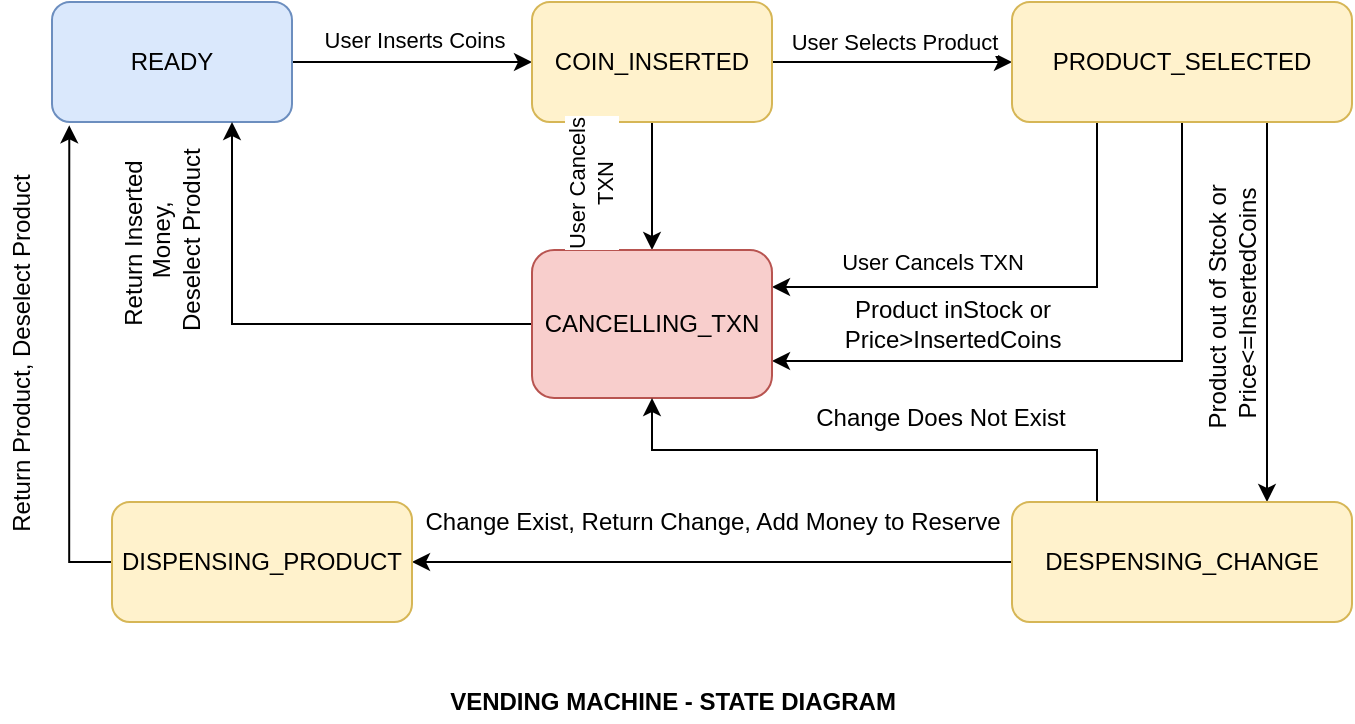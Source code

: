 <mxfile version="13.0.1" type="device" pages="2"><diagram id="UOAJ_CdrnyeK1d8Z_YCp" name="Version1"><mxGraphModel dx="782" dy="429" grid="1" gridSize="10" guides="1" tooltips="1" connect="1" arrows="1" fold="1" page="1" pageScale="1" pageWidth="827" pageHeight="1169" math="0" shadow="0"><root><mxCell id="0"/><mxCell id="1" parent="0"/><mxCell id="IQVX4GKMrtubrwXtTu5h-6" style="edgeStyle=orthogonalEdgeStyle;rounded=0;orthogonalLoop=1;jettySize=auto;html=1;exitX=1;exitY=0.5;exitDx=0;exitDy=0;entryX=0;entryY=0.5;entryDx=0;entryDy=0;" parent="1" source="IQVX4GKMrtubrwXtTu5h-3" target="IQVX4GKMrtubrwXtTu5h-4" edge="1"><mxGeometry relative="1" as="geometry"/></mxCell><mxCell id="IQVX4GKMrtubrwXtTu5h-7" value="User Inserts Coins" style="edgeLabel;html=1;align=center;verticalAlign=middle;resizable=0;points=[];" parent="IQVX4GKMrtubrwXtTu5h-6" vertex="1" connectable="0"><mxGeometry x="0.011" y="11" relative="1" as="geometry"><mxPoint as="offset"/></mxGeometry></mxCell><mxCell id="IQVX4GKMrtubrwXtTu5h-3" value="READY" style="rounded=1;whiteSpace=wrap;html=1;fillColor=#dae8fc;strokeColor=#6c8ebf;" parent="1" vertex="1"><mxGeometry x="40" y="280" width="120" height="60" as="geometry"/></mxCell><mxCell id="IQVX4GKMrtubrwXtTu5h-8" style="edgeStyle=orthogonalEdgeStyle;rounded=0;orthogonalLoop=1;jettySize=auto;html=1;exitX=1;exitY=0.5;exitDx=0;exitDy=0;entryX=0;entryY=0.5;entryDx=0;entryDy=0;" parent="1" source="IQVX4GKMrtubrwXtTu5h-4" target="IQVX4GKMrtubrwXtTu5h-5" edge="1"><mxGeometry relative="1" as="geometry"/></mxCell><mxCell id="IQVX4GKMrtubrwXtTu5h-9" value="User Selects Product" style="edgeLabel;html=1;align=center;verticalAlign=middle;resizable=0;points=[];" parent="IQVX4GKMrtubrwXtTu5h-8" vertex="1" connectable="0"><mxGeometry x="0.011" y="10" relative="1" as="geometry"><mxPoint as="offset"/></mxGeometry></mxCell><mxCell id="IQVX4GKMrtubrwXtTu5h-32" style="edgeStyle=orthogonalEdgeStyle;rounded=0;orthogonalLoop=1;jettySize=auto;html=1;exitX=0.5;exitY=1;exitDx=0;exitDy=0;entryX=0.5;entryY=0;entryDx=0;entryDy=0;" parent="1" source="IQVX4GKMrtubrwXtTu5h-4" target="IQVX4GKMrtubrwXtTu5h-10" edge="1"><mxGeometry relative="1" as="geometry"/></mxCell><mxCell id="IQVX4GKMrtubrwXtTu5h-4" value="COIN_INSERTED" style="rounded=1;whiteSpace=wrap;html=1;fillColor=#fff2cc;strokeColor=#d6b656;" parent="1" vertex="1"><mxGeometry x="280" y="280" width="120" height="60" as="geometry"/></mxCell><mxCell id="IQVX4GKMrtubrwXtTu5h-31" style="edgeStyle=orthogonalEdgeStyle;rounded=0;orthogonalLoop=1;jettySize=auto;html=1;exitX=0.25;exitY=1;exitDx=0;exitDy=0;entryX=1;entryY=0.25;entryDx=0;entryDy=0;" parent="1" source="IQVX4GKMrtubrwXtTu5h-5" target="IQVX4GKMrtubrwXtTu5h-10" edge="1"><mxGeometry relative="1" as="geometry"/></mxCell><mxCell id="IQVX4GKMrtubrwXtTu5h-45" style="edgeStyle=orthogonalEdgeStyle;rounded=0;orthogonalLoop=1;jettySize=auto;html=1;exitX=0.75;exitY=1;exitDx=0;exitDy=0;entryX=0.75;entryY=0;entryDx=0;entryDy=0;" parent="1" source="IQVX4GKMrtubrwXtTu5h-5" target="IQVX4GKMrtubrwXtTu5h-21" edge="1"><mxGeometry relative="1" as="geometry"/></mxCell><mxCell id="IQVX4GKMrtubrwXtTu5h-46" style="edgeStyle=orthogonalEdgeStyle;rounded=0;orthogonalLoop=1;jettySize=auto;html=1;exitX=0.5;exitY=1;exitDx=0;exitDy=0;entryX=1;entryY=0.75;entryDx=0;entryDy=0;" parent="1" source="IQVX4GKMrtubrwXtTu5h-5" target="IQVX4GKMrtubrwXtTu5h-10" edge="1"><mxGeometry relative="1" as="geometry"/></mxCell><mxCell id="IQVX4GKMrtubrwXtTu5h-5" value="PRODUCT_SELECTED" style="rounded=1;whiteSpace=wrap;html=1;fillColor=#fff2cc;strokeColor=#d6b656;" parent="1" vertex="1"><mxGeometry x="520" y="280" width="170" height="60" as="geometry"/></mxCell><mxCell id="IQVX4GKMrtubrwXtTu5h-30" style="edgeStyle=orthogonalEdgeStyle;rounded=0;orthogonalLoop=1;jettySize=auto;html=1;exitX=0;exitY=0.5;exitDx=0;exitDy=0;entryX=0.75;entryY=1;entryDx=0;entryDy=0;" parent="1" source="IQVX4GKMrtubrwXtTu5h-10" target="IQVX4GKMrtubrwXtTu5h-3" edge="1"><mxGeometry relative="1" as="geometry"/></mxCell><mxCell id="IQVX4GKMrtubrwXtTu5h-10" value="CANCELLING_TXN" style="rounded=1;whiteSpace=wrap;html=1;fillColor=#f8cecc;strokeColor=#b85450;" parent="1" vertex="1"><mxGeometry x="280" y="404" width="120" height="74" as="geometry"/></mxCell><mxCell id="IQVX4GKMrtubrwXtTu5h-15" value="User Cancels TXN" style="edgeLabel;html=1;align=center;verticalAlign=middle;resizable=0;points=[];" parent="1" vertex="1" connectable="0"><mxGeometry x="480" y="410" as="geometry"><mxPoint as="offset"/></mxGeometry></mxCell><mxCell id="IQVX4GKMrtubrwXtTu5h-16" value="Return Inserted&lt;br&gt;&amp;nbsp;Money,&lt;br&gt;&amp;nbsp;Deselect Product" style="text;html=1;align=center;verticalAlign=middle;resizable=0;points=[];autosize=1;rotation=-90;" parent="1" vertex="1"><mxGeometry x="40" y="376" width="110" height="50" as="geometry"/></mxCell><mxCell id="IQVX4GKMrtubrwXtTu5h-26" style="edgeStyle=orthogonalEdgeStyle;rounded=0;orthogonalLoop=1;jettySize=auto;html=1;exitX=0;exitY=0.5;exitDx=0;exitDy=0;entryX=1;entryY=0.5;entryDx=0;entryDy=0;" parent="1" source="IQVX4GKMrtubrwXtTu5h-21" target="IQVX4GKMrtubrwXtTu5h-25" edge="1"><mxGeometry relative="1" as="geometry"/></mxCell><mxCell id="IQVX4GKMrtubrwXtTu5h-47" style="edgeStyle=orthogonalEdgeStyle;rounded=0;orthogonalLoop=1;jettySize=auto;html=1;exitX=0.25;exitY=0;exitDx=0;exitDy=0;entryX=0.5;entryY=1;entryDx=0;entryDy=0;" parent="1" source="IQVX4GKMrtubrwXtTu5h-21" target="IQVX4GKMrtubrwXtTu5h-10" edge="1"><mxGeometry relative="1" as="geometry"/></mxCell><mxCell id="IQVX4GKMrtubrwXtTu5h-21" value="DESPENSING_CHANGE" style="rounded=1;whiteSpace=wrap;html=1;fillColor=#fff2cc;strokeColor=#d6b656;" parent="1" vertex="1"><mxGeometry x="520" y="530" width="170" height="60" as="geometry"/></mxCell><mxCell id="IQVX4GKMrtubrwXtTu5h-24" value="Product out of Stcok or&amp;nbsp;&lt;br&gt;Price&amp;lt;=InsertedCoins" style="text;html=1;align=center;verticalAlign=middle;resizable=0;points=[];autosize=1;rotation=-90;" parent="1" vertex="1"><mxGeometry x="560" y="416" width="140" height="30" as="geometry"/></mxCell><mxCell id="IQVX4GKMrtubrwXtTu5h-34" style="edgeStyle=orthogonalEdgeStyle;rounded=0;orthogonalLoop=1;jettySize=auto;html=1;exitX=0;exitY=0.5;exitDx=0;exitDy=0;entryX=0.072;entryY=1.028;entryDx=0;entryDy=0;entryPerimeter=0;" parent="1" source="IQVX4GKMrtubrwXtTu5h-25" target="IQVX4GKMrtubrwXtTu5h-3" edge="1"><mxGeometry relative="1" as="geometry"/></mxCell><mxCell id="IQVX4GKMrtubrwXtTu5h-25" value="DISPENSING_PRODUCT" style="rounded=1;whiteSpace=wrap;html=1;fillColor=#fff2cc;strokeColor=#d6b656;" parent="1" vertex="1"><mxGeometry x="70" y="530" width="150" height="60" as="geometry"/></mxCell><mxCell id="IQVX4GKMrtubrwXtTu5h-28" value="Change Exist, Return Change, Add Money to Reserve" style="text;html=1;align=center;verticalAlign=middle;resizable=0;points=[];autosize=1;" parent="1" vertex="1"><mxGeometry x="220" y="530" width="300" height="20" as="geometry"/></mxCell><mxCell id="IQVX4GKMrtubrwXtTu5h-33" value="User Cancels &lt;br&gt;TXN" style="edgeLabel;html=1;align=center;verticalAlign=middle;resizable=0;points=[];rotation=270;" parent="1" vertex="1" connectable="0"><mxGeometry x="420" y="380" as="geometry"><mxPoint x="9.0" y="-111" as="offset"/></mxGeometry></mxCell><mxCell id="IQVX4GKMrtubrwXtTu5h-36" value="Change Does Not Exist" style="text;html=1;align=center;verticalAlign=middle;resizable=0;points=[];autosize=1;" parent="1" vertex="1"><mxGeometry x="414" y="478" width="140" height="20" as="geometry"/></mxCell><mxCell id="IQVX4GKMrtubrwXtTu5h-38" value="Return Product, Deselect Product" style="text;html=1;align=center;verticalAlign=middle;resizable=0;points=[];autosize=1;rotation=270;" parent="1" vertex="1"><mxGeometry x="-70" y="446" width="190" height="20" as="geometry"/></mxCell><mxCell id="IQVX4GKMrtubrwXtTu5h-48" value="Product inStock or&lt;br&gt;Price&amp;gt;InsertedCoins" style="text;html=1;align=center;verticalAlign=middle;resizable=0;points=[];autosize=1;" parent="1" vertex="1"><mxGeometry x="430" y="426" width="120" height="30" as="geometry"/></mxCell><mxCell id="IQVX4GKMrtubrwXtTu5h-49" value="&lt;b&gt;VENDING MACHINE - STATE DIAGRAM&lt;/b&gt;" style="text;html=1;align=center;verticalAlign=middle;resizable=0;points=[];autosize=1;" parent="1" vertex="1"><mxGeometry x="230" y="620" width="240" height="20" as="geometry"/></mxCell></root></mxGraphModel></diagram><diagram id="ZBWVn7KYM_9pzcMm510f" name="Version2"><mxGraphModel dx="782" dy="429" grid="1" gridSize="10" guides="1" tooltips="1" connect="1" arrows="1" fold="1" page="1" pageScale="1" pageWidth="827" pageHeight="1169" math="0" shadow="0"><root><mxCell id="bCvfSMIeml9NMLl86kyB-0"/><mxCell id="bCvfSMIeml9NMLl86kyB-1" parent="bCvfSMIeml9NMLl86kyB-0"/><mxCell id="SWjPSwmzAS3HBNDTY1SD-0" value="Shorten URL" style="ellipse;whiteSpace=wrap;html=1;" vertex="1" parent="bCvfSMIeml9NMLl86kyB-1"><mxGeometry x="330" y="180" width="140" height="70" as="geometry"/></mxCell><mxCell id="SWjPSwmzAS3HBNDTY1SD-45" style="edgeStyle=orthogonalEdgeStyle;rounded=0;orthogonalLoop=1;jettySize=auto;html=1;exitX=1;exitY=0.333;exitDx=0;exitDy=0;exitPerimeter=0;entryX=0.5;entryY=0;entryDx=0;entryDy=0;endArrow=none;endFill=0;" edge="1" parent="bCvfSMIeml9NMLl86kyB-1" source="SWjPSwmzAS3HBNDTY1SD-1" target="SWjPSwmzAS3HBNDTY1SD-27"><mxGeometry relative="1" as="geometry"/></mxCell><mxCell id="SWjPSwmzAS3HBNDTY1SD-1" value="User" style="shape=umlActor;verticalLabelPosition=bottom;labelBackgroundColor=#ffffff;verticalAlign=top;html=1;" vertex="1" parent="bCvfSMIeml9NMLl86kyB-1"><mxGeometry x="80" y="280" width="30" height="60" as="geometry"/></mxCell><mxCell id="SWjPSwmzAS3HBNDTY1SD-39" style="edgeStyle=orthogonalEdgeStyle;rounded=0;orthogonalLoop=1;jettySize=auto;html=1;exitX=0.75;exitY=0.1;exitDx=0;exitDy=0;exitPerimeter=0;entryX=0;entryY=0.5;entryDx=0;entryDy=0;endArrow=none;endFill=0;" edge="1" parent="bCvfSMIeml9NMLl86kyB-1" source="SWjPSwmzAS3HBNDTY1SD-3" target="SWjPSwmzAS3HBNDTY1SD-38"><mxGeometry relative="1" as="geometry"/></mxCell><mxCell id="SWjPSwmzAS3HBNDTY1SD-3" value="Member" style="shape=umlActor;verticalLabelPosition=bottom;labelBackgroundColor=#ffffff;verticalAlign=top;html=1;" vertex="1" parent="bCvfSMIeml9NMLl86kyB-1"><mxGeometry x="190" y="190" width="30" height="60" as="geometry"/></mxCell><mxCell id="SWjPSwmzAS3HBNDTY1SD-5" value="Non-Member" style="shape=umlActor;verticalLabelPosition=bottom;labelBackgroundColor=#ffffff;verticalAlign=top;html=1;" vertex="1" parent="bCvfSMIeml9NMLl86kyB-1"><mxGeometry x="190" y="390" width="30" height="60" as="geometry"/></mxCell><mxCell id="SWjPSwmzAS3HBNDTY1SD-16" value="" style="endArrow=none;html=1;entryX=0;entryY=0.5;entryDx=0;entryDy=0;" edge="1" parent="bCvfSMIeml9NMLl86kyB-1" target="SWjPSwmzAS3HBNDTY1SD-0"><mxGeometry width="50" height="50" relative="1" as="geometry"><mxPoint x="220" y="215" as="sourcePoint"/><mxPoint x="400" y="200" as="targetPoint"/></mxGeometry></mxCell><mxCell id="SWjPSwmzAS3HBNDTY1SD-19" value="Login/Register" style="ellipse;whiteSpace=wrap;html=1;" vertex="1" parent="bCvfSMIeml9NMLl86kyB-1"><mxGeometry x="590" y="180" width="140" height="70" as="geometry"/></mxCell><mxCell id="SWjPSwmzAS3HBNDTY1SD-22" value="" style="endArrow=block;endFill=0;endSize=12;html=1;exitX=0;exitY=0.333;exitDx=0;exitDy=0;exitPerimeter=0;entryX=1;entryY=0;entryDx=0;entryDy=0;entryPerimeter=0;" edge="1" parent="bCvfSMIeml9NMLl86kyB-1" source="SWjPSwmzAS3HBNDTY1SD-3" target="SWjPSwmzAS3HBNDTY1SD-1"><mxGeometry width="160" relative="1" as="geometry"><mxPoint x="300" y="230" as="sourcePoint"/><mxPoint x="460" y="230" as="targetPoint"/></mxGeometry></mxCell><mxCell id="SWjPSwmzAS3HBNDTY1SD-23" value="" style="endArrow=block;endFill=0;endSize=12;html=1;" edge="1" parent="bCvfSMIeml9NMLl86kyB-1" source="SWjPSwmzAS3HBNDTY1SD-5"><mxGeometry width="160" relative="1" as="geometry"><mxPoint x="300" y="230" as="sourcePoint"/><mxPoint x="110" y="360" as="targetPoint"/></mxGeometry></mxCell><mxCell id="SWjPSwmzAS3HBNDTY1SD-25" value="" style="endArrow=open;html=1;dashed=1;endFill=0;exitX=1;exitY=0.5;exitDx=0;exitDy=0;entryX=0;entryY=0.5;entryDx=0;entryDy=0;" edge="1" parent="bCvfSMIeml9NMLl86kyB-1" source="SWjPSwmzAS3HBNDTY1SD-0" target="SWjPSwmzAS3HBNDTY1SD-19"><mxGeometry width="50" height="50" relative="1" as="geometry"><mxPoint x="350" y="250" as="sourcePoint"/><mxPoint x="480" y="320" as="targetPoint"/></mxGeometry></mxCell><mxCell id="SWjPSwmzAS3HBNDTY1SD-26" value="&amp;lt;&amp;lt;include&amp;gt;&amp;gt;" style="text;html=1;strokeColor=none;fillColor=none;align=center;verticalAlign=middle;whiteSpace=wrap;rounded=0;" vertex="1" parent="bCvfSMIeml9NMLl86kyB-1"><mxGeometry x="510" y="190" width="40" height="20" as="geometry"/></mxCell><mxCell id="SWjPSwmzAS3HBNDTY1SD-46" style="edgeStyle=orthogonalEdgeStyle;rounded=0;orthogonalLoop=1;jettySize=auto;html=1;exitX=1;exitY=0;exitDx=0;exitDy=0;entryX=0.5;entryY=1;entryDx=0;entryDy=0;endArrow=classic;endFill=1;dashed=1;" edge="1" parent="bCvfSMIeml9NMLl86kyB-1" source="SWjPSwmzAS3HBNDTY1SD-27" target="SWjPSwmzAS3HBNDTY1SD-19"><mxGeometry relative="1" as="geometry"><Array as="points"><mxPoint x="450" y="300"/><mxPoint x="660" y="300"/></Array></mxGeometry></mxCell><mxCell id="SWjPSwmzAS3HBNDTY1SD-47" value="&amp;lt;&amp;lt;extend&amp;gt;&amp;gt;" style="text;html=1;align=center;verticalAlign=middle;resizable=0;points=[];labelBackgroundColor=#ffffff;" vertex="1" connectable="0" parent="SWjPSwmzAS3HBNDTY1SD-46"><mxGeometry x="0.124" y="2" relative="1" as="geometry"><mxPoint as="offset"/></mxGeometry></mxCell><mxCell id="SWjPSwmzAS3HBNDTY1SD-27" value="Redirect" style="ellipse;whiteSpace=wrap;html=1;" vertex="1" parent="bCvfSMIeml9NMLl86kyB-1"><mxGeometry x="330" y="320" width="140" height="70" as="geometry"/></mxCell><mxCell id="SWjPSwmzAS3HBNDTY1SD-36" style="edgeStyle=orthogonalEdgeStyle;rounded=0;orthogonalLoop=1;jettySize=auto;html=1;exitX=0.5;exitY=1;exitDx=0;exitDy=0;endArrow=open;endFill=0;dashed=1;" edge="1" parent="bCvfSMIeml9NMLl86kyB-1" source="SWjPSwmzAS3HBNDTY1SD-29" target="SWjPSwmzAS3HBNDTY1SD-34"><mxGeometry relative="1" as="geometry"/></mxCell><mxCell id="SWjPSwmzAS3HBNDTY1SD-29" value="Show Advt." style="ellipse;whiteSpace=wrap;html=1;" vertex="1" parent="bCvfSMIeml9NMLl86kyB-1"><mxGeometry x="590" y="315" width="140" height="70" as="geometry"/></mxCell><mxCell id="SWjPSwmzAS3HBNDTY1SD-32" value="" style="endArrow=open;html=1;dashed=1;endFill=0;exitX=1;exitY=0.5;exitDx=0;exitDy=0;entryX=0;entryY=0.5;entryDx=0;entryDy=0;" edge="1" parent="bCvfSMIeml9NMLl86kyB-1"><mxGeometry width="50" height="50" relative="1" as="geometry"><mxPoint x="470" y="350" as="sourcePoint"/><mxPoint x="590" y="350" as="targetPoint"/></mxGeometry></mxCell><mxCell id="SWjPSwmzAS3HBNDTY1SD-33" value="&amp;lt;&amp;lt;include&amp;gt;&amp;gt;" style="text;html=1;strokeColor=none;fillColor=none;align=center;verticalAlign=middle;whiteSpace=wrap;rounded=0;" vertex="1" parent="bCvfSMIeml9NMLl86kyB-1"><mxGeometry x="510" y="325" width="40" height="20" as="geometry"/></mxCell><mxCell id="SWjPSwmzAS3HBNDTY1SD-34" value="Transfer Earnings" style="ellipse;whiteSpace=wrap;html=1;" vertex="1" parent="bCvfSMIeml9NMLl86kyB-1"><mxGeometry x="590" y="455" width="140" height="70" as="geometry"/></mxCell><mxCell id="SWjPSwmzAS3HBNDTY1SD-37" value="&amp;lt;&amp;lt;include&amp;gt;&amp;gt;" style="text;html=1;strokeColor=none;fillColor=none;align=center;verticalAlign=middle;whiteSpace=wrap;rounded=0;rotation=90;" vertex="1" parent="bCvfSMIeml9NMLl86kyB-1"><mxGeometry x="660" y="415" width="40" height="20" as="geometry"/></mxCell><mxCell id="SWjPSwmzAS3HBNDTY1SD-41" style="edgeStyle=orthogonalEdgeStyle;rounded=0;orthogonalLoop=1;jettySize=auto;html=1;exitX=1;exitY=0.5;exitDx=0;exitDy=0;entryX=0.5;entryY=0;entryDx=0;entryDy=0;endArrow=open;endFill=0;dashed=1;" edge="1" parent="bCvfSMIeml9NMLl86kyB-1" source="SWjPSwmzAS3HBNDTY1SD-38" target="SWjPSwmzAS3HBNDTY1SD-19"><mxGeometry relative="1" as="geometry"/></mxCell><mxCell id="SWjPSwmzAS3HBNDTY1SD-42" value="&amp;lt;&amp;lt;include&amp;gt;&amp;gt;" style="text;html=1;align=center;verticalAlign=middle;resizable=0;points=[];labelBackgroundColor=#ffffff;" vertex="1" connectable="0" parent="SWjPSwmzAS3HBNDTY1SD-41"><mxGeometry x="-0.088" y="8" relative="1" as="geometry"><mxPoint as="offset"/></mxGeometry></mxCell><mxCell id="SWjPSwmzAS3HBNDTY1SD-38" value="Withdraw Earnings" style="ellipse;whiteSpace=wrap;html=1;" vertex="1" parent="bCvfSMIeml9NMLl86kyB-1"><mxGeometry x="330" y="70" width="140" height="71" as="geometry"/></mxCell><mxCell id="SWjPSwmzAS3HBNDTY1SD-43" value="" style="rounded=0;whiteSpace=wrap;html=1;fillColor=none;strokeColor=#6c8ebf;" vertex="1" parent="bCvfSMIeml9NMLl86kyB-1"><mxGeometry x="250" y="30" width="500" height="520" as="geometry"/></mxCell><mxCell id="SWjPSwmzAS3HBNDTY1SD-44" value="System" style="text;align=center;fontStyle=1;verticalAlign=middle;spacingLeft=3;spacingRight=3;strokeColor=none;rotatable=0;points=[[0,0.5],[1,0.5]];portConstraint=eastwest;fillColor=none;" vertex="1" parent="bCvfSMIeml9NMLl86kyB-1"><mxGeometry x="460" y="50" width="80" height="26" as="geometry"/></mxCell></root></mxGraphModel></diagram></mxfile>
